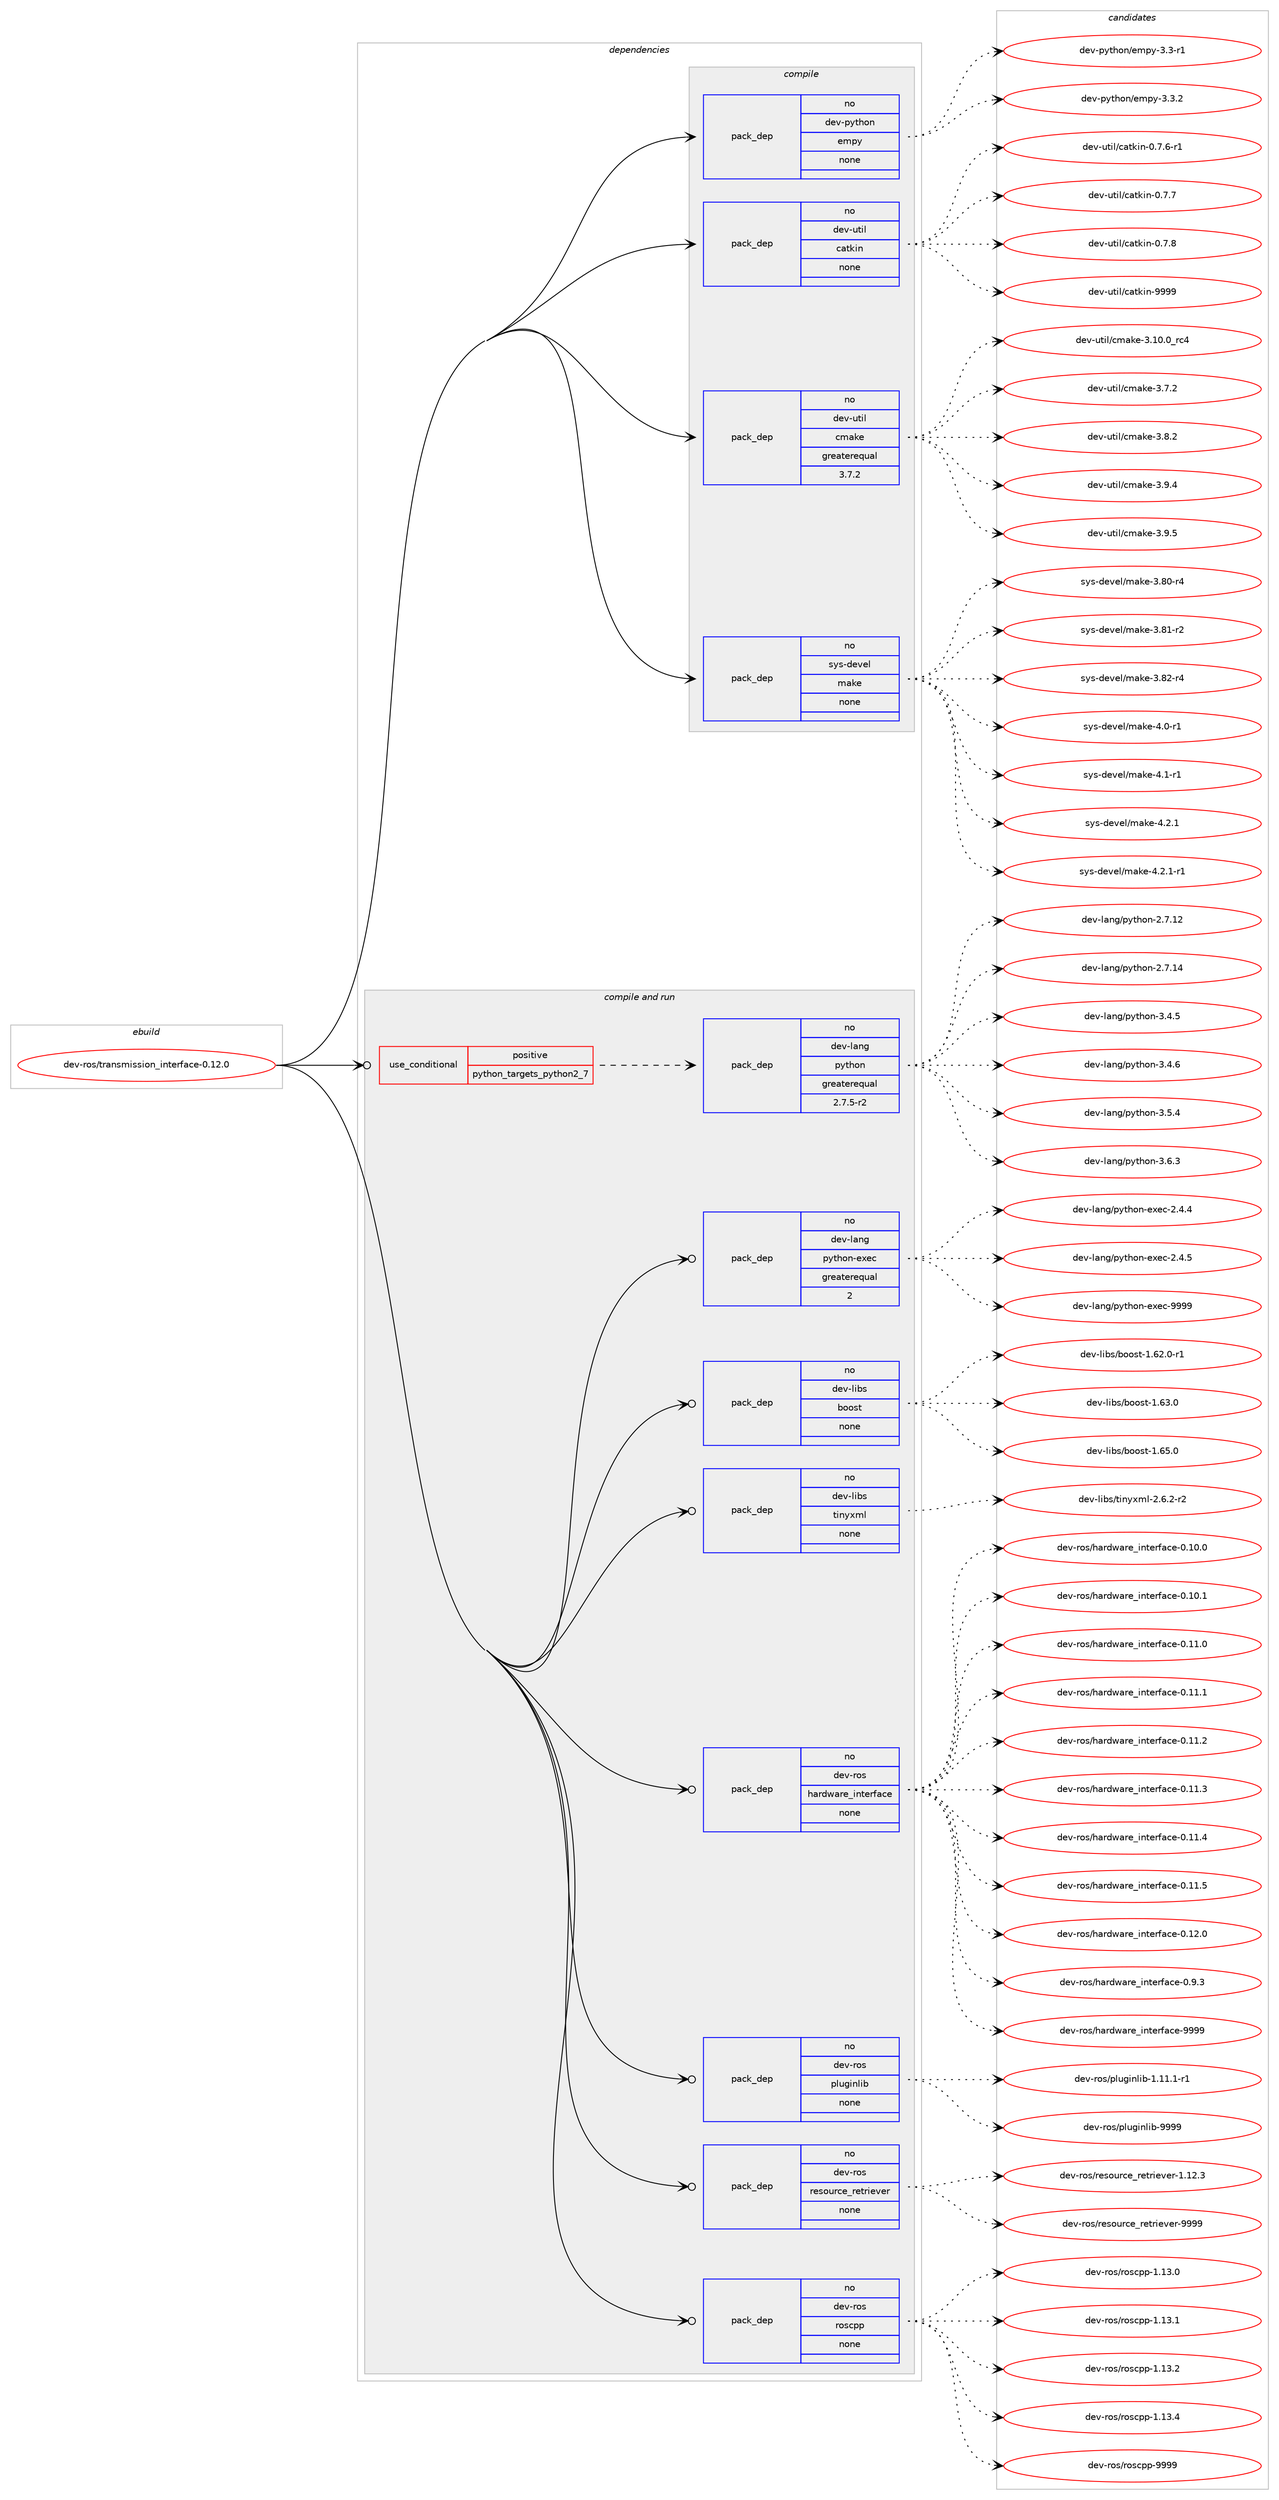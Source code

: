 digraph prolog {

# *************
# Graph options
# *************

newrank=true;
concentrate=true;
compound=true;
graph [rankdir=LR,fontname=Helvetica,fontsize=10,ranksep=1.5];#, ranksep=2.5, nodesep=0.2];
edge  [arrowhead=vee];
node  [fontname=Helvetica,fontsize=10];

# **********
# The ebuild
# **********

subgraph cluster_leftcol {
color=gray;
rank=same;
label=<<i>ebuild</i>>;
id [label="dev-ros/transmission_interface-0.12.0", color=red, width=4, href="../dev-ros/transmission_interface-0.12.0.svg"];
}

# ****************
# The dependencies
# ****************

subgraph cluster_midcol {
color=gray;
label=<<i>dependencies</i>>;
subgraph cluster_compile {
fillcolor="#eeeeee";
style=filled;
label=<<i>compile</i>>;
subgraph pack166636 {
dependency218643 [label=<<TABLE BORDER="0" CELLBORDER="1" CELLSPACING="0" CELLPADDING="4" WIDTH="220"><TR><TD ROWSPAN="6" CELLPADDING="30">pack_dep</TD></TR><TR><TD WIDTH="110">no</TD></TR><TR><TD>dev-python</TD></TR><TR><TD>empy</TD></TR><TR><TD>none</TD></TR><TR><TD></TD></TR></TABLE>>, shape=none, color=blue];
}
id:e -> dependency218643:w [weight=20,style="solid",arrowhead="vee"];
subgraph pack166637 {
dependency218644 [label=<<TABLE BORDER="0" CELLBORDER="1" CELLSPACING="0" CELLPADDING="4" WIDTH="220"><TR><TD ROWSPAN="6" CELLPADDING="30">pack_dep</TD></TR><TR><TD WIDTH="110">no</TD></TR><TR><TD>dev-util</TD></TR><TR><TD>catkin</TD></TR><TR><TD>none</TD></TR><TR><TD></TD></TR></TABLE>>, shape=none, color=blue];
}
id:e -> dependency218644:w [weight=20,style="solid",arrowhead="vee"];
subgraph pack166638 {
dependency218645 [label=<<TABLE BORDER="0" CELLBORDER="1" CELLSPACING="0" CELLPADDING="4" WIDTH="220"><TR><TD ROWSPAN="6" CELLPADDING="30">pack_dep</TD></TR><TR><TD WIDTH="110">no</TD></TR><TR><TD>dev-util</TD></TR><TR><TD>cmake</TD></TR><TR><TD>greaterequal</TD></TR><TR><TD>3.7.2</TD></TR></TABLE>>, shape=none, color=blue];
}
id:e -> dependency218645:w [weight=20,style="solid",arrowhead="vee"];
subgraph pack166639 {
dependency218646 [label=<<TABLE BORDER="0" CELLBORDER="1" CELLSPACING="0" CELLPADDING="4" WIDTH="220"><TR><TD ROWSPAN="6" CELLPADDING="30">pack_dep</TD></TR><TR><TD WIDTH="110">no</TD></TR><TR><TD>sys-devel</TD></TR><TR><TD>make</TD></TR><TR><TD>none</TD></TR><TR><TD></TD></TR></TABLE>>, shape=none, color=blue];
}
id:e -> dependency218646:w [weight=20,style="solid",arrowhead="vee"];
}
subgraph cluster_compileandrun {
fillcolor="#eeeeee";
style=filled;
label=<<i>compile and run</i>>;
subgraph cond48017 {
dependency218647 [label=<<TABLE BORDER="0" CELLBORDER="1" CELLSPACING="0" CELLPADDING="4"><TR><TD ROWSPAN="3" CELLPADDING="10">use_conditional</TD></TR><TR><TD>positive</TD></TR><TR><TD>python_targets_python2_7</TD></TR></TABLE>>, shape=none, color=red];
subgraph pack166640 {
dependency218648 [label=<<TABLE BORDER="0" CELLBORDER="1" CELLSPACING="0" CELLPADDING="4" WIDTH="220"><TR><TD ROWSPAN="6" CELLPADDING="30">pack_dep</TD></TR><TR><TD WIDTH="110">no</TD></TR><TR><TD>dev-lang</TD></TR><TR><TD>python</TD></TR><TR><TD>greaterequal</TD></TR><TR><TD>2.7.5-r2</TD></TR></TABLE>>, shape=none, color=blue];
}
dependency218647:e -> dependency218648:w [weight=20,style="dashed",arrowhead="vee"];
}
id:e -> dependency218647:w [weight=20,style="solid",arrowhead="odotvee"];
subgraph pack166641 {
dependency218649 [label=<<TABLE BORDER="0" CELLBORDER="1" CELLSPACING="0" CELLPADDING="4" WIDTH="220"><TR><TD ROWSPAN="6" CELLPADDING="30">pack_dep</TD></TR><TR><TD WIDTH="110">no</TD></TR><TR><TD>dev-lang</TD></TR><TR><TD>python-exec</TD></TR><TR><TD>greaterequal</TD></TR><TR><TD>2</TD></TR></TABLE>>, shape=none, color=blue];
}
id:e -> dependency218649:w [weight=20,style="solid",arrowhead="odotvee"];
subgraph pack166642 {
dependency218650 [label=<<TABLE BORDER="0" CELLBORDER="1" CELLSPACING="0" CELLPADDING="4" WIDTH="220"><TR><TD ROWSPAN="6" CELLPADDING="30">pack_dep</TD></TR><TR><TD WIDTH="110">no</TD></TR><TR><TD>dev-libs</TD></TR><TR><TD>boost</TD></TR><TR><TD>none</TD></TR><TR><TD></TD></TR></TABLE>>, shape=none, color=blue];
}
id:e -> dependency218650:w [weight=20,style="solid",arrowhead="odotvee"];
subgraph pack166643 {
dependency218651 [label=<<TABLE BORDER="0" CELLBORDER="1" CELLSPACING="0" CELLPADDING="4" WIDTH="220"><TR><TD ROWSPAN="6" CELLPADDING="30">pack_dep</TD></TR><TR><TD WIDTH="110">no</TD></TR><TR><TD>dev-libs</TD></TR><TR><TD>tinyxml</TD></TR><TR><TD>none</TD></TR><TR><TD></TD></TR></TABLE>>, shape=none, color=blue];
}
id:e -> dependency218651:w [weight=20,style="solid",arrowhead="odotvee"];
subgraph pack166644 {
dependency218652 [label=<<TABLE BORDER="0" CELLBORDER="1" CELLSPACING="0" CELLPADDING="4" WIDTH="220"><TR><TD ROWSPAN="6" CELLPADDING="30">pack_dep</TD></TR><TR><TD WIDTH="110">no</TD></TR><TR><TD>dev-ros</TD></TR><TR><TD>hardware_interface</TD></TR><TR><TD>none</TD></TR><TR><TD></TD></TR></TABLE>>, shape=none, color=blue];
}
id:e -> dependency218652:w [weight=20,style="solid",arrowhead="odotvee"];
subgraph pack166645 {
dependency218653 [label=<<TABLE BORDER="0" CELLBORDER="1" CELLSPACING="0" CELLPADDING="4" WIDTH="220"><TR><TD ROWSPAN="6" CELLPADDING="30">pack_dep</TD></TR><TR><TD WIDTH="110">no</TD></TR><TR><TD>dev-ros</TD></TR><TR><TD>pluginlib</TD></TR><TR><TD>none</TD></TR><TR><TD></TD></TR></TABLE>>, shape=none, color=blue];
}
id:e -> dependency218653:w [weight=20,style="solid",arrowhead="odotvee"];
subgraph pack166646 {
dependency218654 [label=<<TABLE BORDER="0" CELLBORDER="1" CELLSPACING="0" CELLPADDING="4" WIDTH="220"><TR><TD ROWSPAN="6" CELLPADDING="30">pack_dep</TD></TR><TR><TD WIDTH="110">no</TD></TR><TR><TD>dev-ros</TD></TR><TR><TD>resource_retriever</TD></TR><TR><TD>none</TD></TR><TR><TD></TD></TR></TABLE>>, shape=none, color=blue];
}
id:e -> dependency218654:w [weight=20,style="solid",arrowhead="odotvee"];
subgraph pack166647 {
dependency218655 [label=<<TABLE BORDER="0" CELLBORDER="1" CELLSPACING="0" CELLPADDING="4" WIDTH="220"><TR><TD ROWSPAN="6" CELLPADDING="30">pack_dep</TD></TR><TR><TD WIDTH="110">no</TD></TR><TR><TD>dev-ros</TD></TR><TR><TD>roscpp</TD></TR><TR><TD>none</TD></TR><TR><TD></TD></TR></TABLE>>, shape=none, color=blue];
}
id:e -> dependency218655:w [weight=20,style="solid",arrowhead="odotvee"];
}
subgraph cluster_run {
fillcolor="#eeeeee";
style=filled;
label=<<i>run</i>>;
}
}

# **************
# The candidates
# **************

subgraph cluster_choices {
rank=same;
color=gray;
label=<<i>candidates</i>>;

subgraph choice166636 {
color=black;
nodesep=1;
choice1001011184511212111610411111047101109112121455146514511449 [label="dev-python/empy-3.3-r1", color=red, width=4,href="../dev-python/empy-3.3-r1.svg"];
choice1001011184511212111610411111047101109112121455146514650 [label="dev-python/empy-3.3.2", color=red, width=4,href="../dev-python/empy-3.3.2.svg"];
dependency218643:e -> choice1001011184511212111610411111047101109112121455146514511449:w [style=dotted,weight="100"];
dependency218643:e -> choice1001011184511212111610411111047101109112121455146514650:w [style=dotted,weight="100"];
}
subgraph choice166637 {
color=black;
nodesep=1;
choice100101118451171161051084799971161071051104548465546544511449 [label="dev-util/catkin-0.7.6-r1", color=red, width=4,href="../dev-util/catkin-0.7.6-r1.svg"];
choice10010111845117116105108479997116107105110454846554655 [label="dev-util/catkin-0.7.7", color=red, width=4,href="../dev-util/catkin-0.7.7.svg"];
choice10010111845117116105108479997116107105110454846554656 [label="dev-util/catkin-0.7.8", color=red, width=4,href="../dev-util/catkin-0.7.8.svg"];
choice100101118451171161051084799971161071051104557575757 [label="dev-util/catkin-9999", color=red, width=4,href="../dev-util/catkin-9999.svg"];
dependency218644:e -> choice100101118451171161051084799971161071051104548465546544511449:w [style=dotted,weight="100"];
dependency218644:e -> choice10010111845117116105108479997116107105110454846554655:w [style=dotted,weight="100"];
dependency218644:e -> choice10010111845117116105108479997116107105110454846554656:w [style=dotted,weight="100"];
dependency218644:e -> choice100101118451171161051084799971161071051104557575757:w [style=dotted,weight="100"];
}
subgraph choice166638 {
color=black;
nodesep=1;
choice1001011184511711610510847991099710710145514649484648951149952 [label="dev-util/cmake-3.10.0_rc4", color=red, width=4,href="../dev-util/cmake-3.10.0_rc4.svg"];
choice10010111845117116105108479910997107101455146554650 [label="dev-util/cmake-3.7.2", color=red, width=4,href="../dev-util/cmake-3.7.2.svg"];
choice10010111845117116105108479910997107101455146564650 [label="dev-util/cmake-3.8.2", color=red, width=4,href="../dev-util/cmake-3.8.2.svg"];
choice10010111845117116105108479910997107101455146574652 [label="dev-util/cmake-3.9.4", color=red, width=4,href="../dev-util/cmake-3.9.4.svg"];
choice10010111845117116105108479910997107101455146574653 [label="dev-util/cmake-3.9.5", color=red, width=4,href="../dev-util/cmake-3.9.5.svg"];
dependency218645:e -> choice1001011184511711610510847991099710710145514649484648951149952:w [style=dotted,weight="100"];
dependency218645:e -> choice10010111845117116105108479910997107101455146554650:w [style=dotted,weight="100"];
dependency218645:e -> choice10010111845117116105108479910997107101455146564650:w [style=dotted,weight="100"];
dependency218645:e -> choice10010111845117116105108479910997107101455146574652:w [style=dotted,weight="100"];
dependency218645:e -> choice10010111845117116105108479910997107101455146574653:w [style=dotted,weight="100"];
}
subgraph choice166639 {
color=black;
nodesep=1;
choice11512111545100101118101108471099710710145514656484511452 [label="sys-devel/make-3.80-r4", color=red, width=4,href="../sys-devel/make-3.80-r4.svg"];
choice11512111545100101118101108471099710710145514656494511450 [label="sys-devel/make-3.81-r2", color=red, width=4,href="../sys-devel/make-3.81-r2.svg"];
choice11512111545100101118101108471099710710145514656504511452 [label="sys-devel/make-3.82-r4", color=red, width=4,href="../sys-devel/make-3.82-r4.svg"];
choice115121115451001011181011084710997107101455246484511449 [label="sys-devel/make-4.0-r1", color=red, width=4,href="../sys-devel/make-4.0-r1.svg"];
choice115121115451001011181011084710997107101455246494511449 [label="sys-devel/make-4.1-r1", color=red, width=4,href="../sys-devel/make-4.1-r1.svg"];
choice115121115451001011181011084710997107101455246504649 [label="sys-devel/make-4.2.1", color=red, width=4,href="../sys-devel/make-4.2.1.svg"];
choice1151211154510010111810110847109971071014552465046494511449 [label="sys-devel/make-4.2.1-r1", color=red, width=4,href="../sys-devel/make-4.2.1-r1.svg"];
dependency218646:e -> choice11512111545100101118101108471099710710145514656484511452:w [style=dotted,weight="100"];
dependency218646:e -> choice11512111545100101118101108471099710710145514656494511450:w [style=dotted,weight="100"];
dependency218646:e -> choice11512111545100101118101108471099710710145514656504511452:w [style=dotted,weight="100"];
dependency218646:e -> choice115121115451001011181011084710997107101455246484511449:w [style=dotted,weight="100"];
dependency218646:e -> choice115121115451001011181011084710997107101455246494511449:w [style=dotted,weight="100"];
dependency218646:e -> choice115121115451001011181011084710997107101455246504649:w [style=dotted,weight="100"];
dependency218646:e -> choice1151211154510010111810110847109971071014552465046494511449:w [style=dotted,weight="100"];
}
subgraph choice166640 {
color=black;
nodesep=1;
choice10010111845108971101034711212111610411111045504655464950 [label="dev-lang/python-2.7.12", color=red, width=4,href="../dev-lang/python-2.7.12.svg"];
choice10010111845108971101034711212111610411111045504655464952 [label="dev-lang/python-2.7.14", color=red, width=4,href="../dev-lang/python-2.7.14.svg"];
choice100101118451089711010347112121116104111110455146524653 [label="dev-lang/python-3.4.5", color=red, width=4,href="../dev-lang/python-3.4.5.svg"];
choice100101118451089711010347112121116104111110455146524654 [label="dev-lang/python-3.4.6", color=red, width=4,href="../dev-lang/python-3.4.6.svg"];
choice100101118451089711010347112121116104111110455146534652 [label="dev-lang/python-3.5.4", color=red, width=4,href="../dev-lang/python-3.5.4.svg"];
choice100101118451089711010347112121116104111110455146544651 [label="dev-lang/python-3.6.3", color=red, width=4,href="../dev-lang/python-3.6.3.svg"];
dependency218648:e -> choice10010111845108971101034711212111610411111045504655464950:w [style=dotted,weight="100"];
dependency218648:e -> choice10010111845108971101034711212111610411111045504655464952:w [style=dotted,weight="100"];
dependency218648:e -> choice100101118451089711010347112121116104111110455146524653:w [style=dotted,weight="100"];
dependency218648:e -> choice100101118451089711010347112121116104111110455146524654:w [style=dotted,weight="100"];
dependency218648:e -> choice100101118451089711010347112121116104111110455146534652:w [style=dotted,weight="100"];
dependency218648:e -> choice100101118451089711010347112121116104111110455146544651:w [style=dotted,weight="100"];
}
subgraph choice166641 {
color=black;
nodesep=1;
choice1001011184510897110103471121211161041111104510112010199455046524652 [label="dev-lang/python-exec-2.4.4", color=red, width=4,href="../dev-lang/python-exec-2.4.4.svg"];
choice1001011184510897110103471121211161041111104510112010199455046524653 [label="dev-lang/python-exec-2.4.5", color=red, width=4,href="../dev-lang/python-exec-2.4.5.svg"];
choice10010111845108971101034711212111610411111045101120101994557575757 [label="dev-lang/python-exec-9999", color=red, width=4,href="../dev-lang/python-exec-9999.svg"];
dependency218649:e -> choice1001011184510897110103471121211161041111104510112010199455046524652:w [style=dotted,weight="100"];
dependency218649:e -> choice1001011184510897110103471121211161041111104510112010199455046524653:w [style=dotted,weight="100"];
dependency218649:e -> choice10010111845108971101034711212111610411111045101120101994557575757:w [style=dotted,weight="100"];
}
subgraph choice166642 {
color=black;
nodesep=1;
choice10010111845108105981154798111111115116454946545046484511449 [label="dev-libs/boost-1.62.0-r1", color=red, width=4,href="../dev-libs/boost-1.62.0-r1.svg"];
choice1001011184510810598115479811111111511645494654514648 [label="dev-libs/boost-1.63.0", color=red, width=4,href="../dev-libs/boost-1.63.0.svg"];
choice1001011184510810598115479811111111511645494654534648 [label="dev-libs/boost-1.65.0", color=red, width=4,href="../dev-libs/boost-1.65.0.svg"];
dependency218650:e -> choice10010111845108105981154798111111115116454946545046484511449:w [style=dotted,weight="100"];
dependency218650:e -> choice1001011184510810598115479811111111511645494654514648:w [style=dotted,weight="100"];
dependency218650:e -> choice1001011184510810598115479811111111511645494654534648:w [style=dotted,weight="100"];
}
subgraph choice166643 {
color=black;
nodesep=1;
choice1001011184510810598115471161051101211201091084550465446504511450 [label="dev-libs/tinyxml-2.6.2-r2", color=red, width=4,href="../dev-libs/tinyxml-2.6.2-r2.svg"];
dependency218651:e -> choice1001011184510810598115471161051101211201091084550465446504511450:w [style=dotted,weight="100"];
}
subgraph choice166644 {
color=black;
nodesep=1;
choice1001011184511411111547104971141001199711410195105110116101114102979910145484649484648 [label="dev-ros/hardware_interface-0.10.0", color=red, width=4,href="../dev-ros/hardware_interface-0.10.0.svg"];
choice1001011184511411111547104971141001199711410195105110116101114102979910145484649484649 [label="dev-ros/hardware_interface-0.10.1", color=red, width=4,href="../dev-ros/hardware_interface-0.10.1.svg"];
choice1001011184511411111547104971141001199711410195105110116101114102979910145484649494648 [label="dev-ros/hardware_interface-0.11.0", color=red, width=4,href="../dev-ros/hardware_interface-0.11.0.svg"];
choice1001011184511411111547104971141001199711410195105110116101114102979910145484649494649 [label="dev-ros/hardware_interface-0.11.1", color=red, width=4,href="../dev-ros/hardware_interface-0.11.1.svg"];
choice1001011184511411111547104971141001199711410195105110116101114102979910145484649494650 [label="dev-ros/hardware_interface-0.11.2", color=red, width=4,href="../dev-ros/hardware_interface-0.11.2.svg"];
choice1001011184511411111547104971141001199711410195105110116101114102979910145484649494651 [label="dev-ros/hardware_interface-0.11.3", color=red, width=4,href="../dev-ros/hardware_interface-0.11.3.svg"];
choice1001011184511411111547104971141001199711410195105110116101114102979910145484649494652 [label="dev-ros/hardware_interface-0.11.4", color=red, width=4,href="../dev-ros/hardware_interface-0.11.4.svg"];
choice1001011184511411111547104971141001199711410195105110116101114102979910145484649494653 [label="dev-ros/hardware_interface-0.11.5", color=red, width=4,href="../dev-ros/hardware_interface-0.11.5.svg"];
choice1001011184511411111547104971141001199711410195105110116101114102979910145484649504648 [label="dev-ros/hardware_interface-0.12.0", color=red, width=4,href="../dev-ros/hardware_interface-0.12.0.svg"];
choice10010111845114111115471049711410011997114101951051101161011141029799101454846574651 [label="dev-ros/hardware_interface-0.9.3", color=red, width=4,href="../dev-ros/hardware_interface-0.9.3.svg"];
choice100101118451141111154710497114100119971141019510511011610111410297991014557575757 [label="dev-ros/hardware_interface-9999", color=red, width=4,href="../dev-ros/hardware_interface-9999.svg"];
dependency218652:e -> choice1001011184511411111547104971141001199711410195105110116101114102979910145484649484648:w [style=dotted,weight="100"];
dependency218652:e -> choice1001011184511411111547104971141001199711410195105110116101114102979910145484649484649:w [style=dotted,weight="100"];
dependency218652:e -> choice1001011184511411111547104971141001199711410195105110116101114102979910145484649494648:w [style=dotted,weight="100"];
dependency218652:e -> choice1001011184511411111547104971141001199711410195105110116101114102979910145484649494649:w [style=dotted,weight="100"];
dependency218652:e -> choice1001011184511411111547104971141001199711410195105110116101114102979910145484649494650:w [style=dotted,weight="100"];
dependency218652:e -> choice1001011184511411111547104971141001199711410195105110116101114102979910145484649494651:w [style=dotted,weight="100"];
dependency218652:e -> choice1001011184511411111547104971141001199711410195105110116101114102979910145484649494652:w [style=dotted,weight="100"];
dependency218652:e -> choice1001011184511411111547104971141001199711410195105110116101114102979910145484649494653:w [style=dotted,weight="100"];
dependency218652:e -> choice1001011184511411111547104971141001199711410195105110116101114102979910145484649504648:w [style=dotted,weight="100"];
dependency218652:e -> choice10010111845114111115471049711410011997114101951051101161011141029799101454846574651:w [style=dotted,weight="100"];
dependency218652:e -> choice100101118451141111154710497114100119971141019510511011610111410297991014557575757:w [style=dotted,weight="100"];
}
subgraph choice166645 {
color=black;
nodesep=1;
choice100101118451141111154711210811710310511010810598454946494946494511449 [label="dev-ros/pluginlib-1.11.1-r1", color=red, width=4,href="../dev-ros/pluginlib-1.11.1-r1.svg"];
choice1001011184511411111547112108117103105110108105984557575757 [label="dev-ros/pluginlib-9999", color=red, width=4,href="../dev-ros/pluginlib-9999.svg"];
dependency218653:e -> choice100101118451141111154711210811710310511010810598454946494946494511449:w [style=dotted,weight="100"];
dependency218653:e -> choice1001011184511411111547112108117103105110108105984557575757:w [style=dotted,weight="100"];
}
subgraph choice166646 {
color=black;
nodesep=1;
choice1001011184511411111547114101115111117114991019511410111611410510111810111445494649504651 [label="dev-ros/resource_retriever-1.12.3", color=red, width=4,href="../dev-ros/resource_retriever-1.12.3.svg"];
choice100101118451141111154711410111511111711499101951141011161141051011181011144557575757 [label="dev-ros/resource_retriever-9999", color=red, width=4,href="../dev-ros/resource_retriever-9999.svg"];
dependency218654:e -> choice1001011184511411111547114101115111117114991019511410111611410510111810111445494649504651:w [style=dotted,weight="100"];
dependency218654:e -> choice100101118451141111154711410111511111711499101951141011161141051011181011144557575757:w [style=dotted,weight="100"];
}
subgraph choice166647 {
color=black;
nodesep=1;
choice10010111845114111115471141111159911211245494649514648 [label="dev-ros/roscpp-1.13.0", color=red, width=4,href="../dev-ros/roscpp-1.13.0.svg"];
choice10010111845114111115471141111159911211245494649514649 [label="dev-ros/roscpp-1.13.1", color=red, width=4,href="../dev-ros/roscpp-1.13.1.svg"];
choice10010111845114111115471141111159911211245494649514650 [label="dev-ros/roscpp-1.13.2", color=red, width=4,href="../dev-ros/roscpp-1.13.2.svg"];
choice10010111845114111115471141111159911211245494649514652 [label="dev-ros/roscpp-1.13.4", color=red, width=4,href="../dev-ros/roscpp-1.13.4.svg"];
choice1001011184511411111547114111115991121124557575757 [label="dev-ros/roscpp-9999", color=red, width=4,href="../dev-ros/roscpp-9999.svg"];
dependency218655:e -> choice10010111845114111115471141111159911211245494649514648:w [style=dotted,weight="100"];
dependency218655:e -> choice10010111845114111115471141111159911211245494649514649:w [style=dotted,weight="100"];
dependency218655:e -> choice10010111845114111115471141111159911211245494649514650:w [style=dotted,weight="100"];
dependency218655:e -> choice10010111845114111115471141111159911211245494649514652:w [style=dotted,weight="100"];
dependency218655:e -> choice1001011184511411111547114111115991121124557575757:w [style=dotted,weight="100"];
}
}

}
